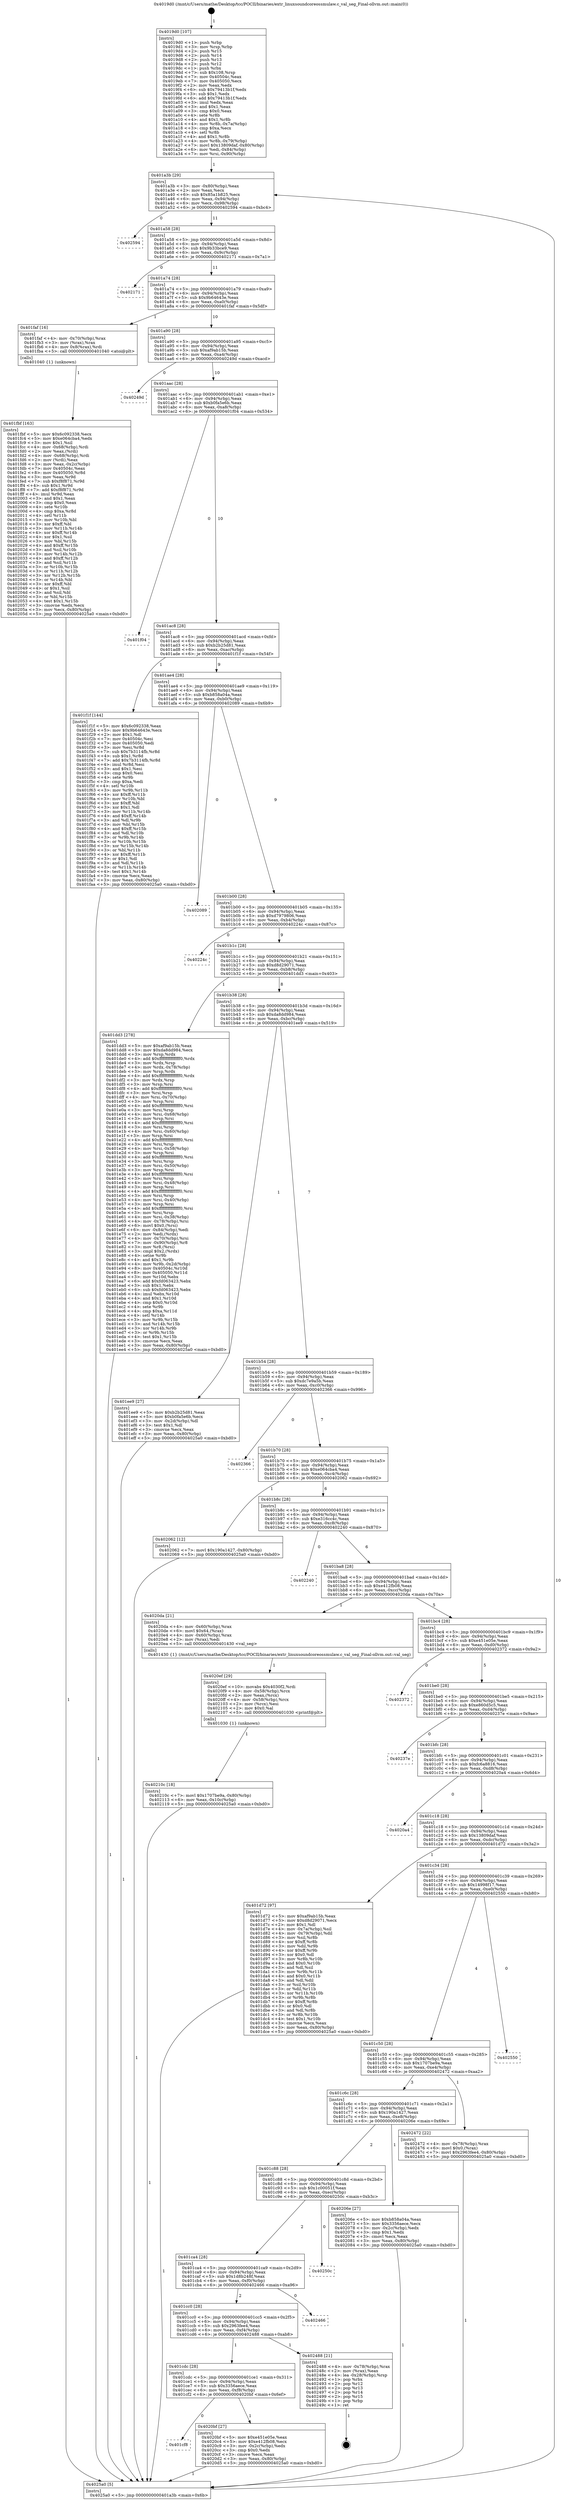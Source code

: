 digraph "0x4019d0" {
  label = "0x4019d0 (/mnt/c/Users/mathe/Desktop/tcc/POCII/binaries/extr_linuxsoundcoreossmulaw.c_val_seg_Final-ollvm.out::main(0))"
  labelloc = "t"
  node[shape=record]

  Entry [label="",width=0.3,height=0.3,shape=circle,fillcolor=black,style=filled]
  "0x401a3b" [label="{
     0x401a3b [29]\l
     | [instrs]\l
     &nbsp;&nbsp;0x401a3b \<+3\>: mov -0x80(%rbp),%eax\l
     &nbsp;&nbsp;0x401a3e \<+2\>: mov %eax,%ecx\l
     &nbsp;&nbsp;0x401a40 \<+6\>: sub $0x85a1b825,%ecx\l
     &nbsp;&nbsp;0x401a46 \<+6\>: mov %eax,-0x94(%rbp)\l
     &nbsp;&nbsp;0x401a4c \<+6\>: mov %ecx,-0x98(%rbp)\l
     &nbsp;&nbsp;0x401a52 \<+6\>: je 0000000000402594 \<main+0xbc4\>\l
  }"]
  "0x402594" [label="{
     0x402594\l
  }", style=dashed]
  "0x401a58" [label="{
     0x401a58 [28]\l
     | [instrs]\l
     &nbsp;&nbsp;0x401a58 \<+5\>: jmp 0000000000401a5d \<main+0x8d\>\l
     &nbsp;&nbsp;0x401a5d \<+6\>: mov -0x94(%rbp),%eax\l
     &nbsp;&nbsp;0x401a63 \<+5\>: sub $0x9b33bce9,%eax\l
     &nbsp;&nbsp;0x401a68 \<+6\>: mov %eax,-0x9c(%rbp)\l
     &nbsp;&nbsp;0x401a6e \<+6\>: je 0000000000402171 \<main+0x7a1\>\l
  }"]
  Exit [label="",width=0.3,height=0.3,shape=circle,fillcolor=black,style=filled,peripheries=2]
  "0x402171" [label="{
     0x402171\l
  }", style=dashed]
  "0x401a74" [label="{
     0x401a74 [28]\l
     | [instrs]\l
     &nbsp;&nbsp;0x401a74 \<+5\>: jmp 0000000000401a79 \<main+0xa9\>\l
     &nbsp;&nbsp;0x401a79 \<+6\>: mov -0x94(%rbp),%eax\l
     &nbsp;&nbsp;0x401a7f \<+5\>: sub $0x9b64643e,%eax\l
     &nbsp;&nbsp;0x401a84 \<+6\>: mov %eax,-0xa0(%rbp)\l
     &nbsp;&nbsp;0x401a8a \<+6\>: je 0000000000401faf \<main+0x5df\>\l
  }"]
  "0x40210c" [label="{
     0x40210c [18]\l
     | [instrs]\l
     &nbsp;&nbsp;0x40210c \<+7\>: movl $0x1707be9a,-0x80(%rbp)\l
     &nbsp;&nbsp;0x402113 \<+6\>: mov %eax,-0x10c(%rbp)\l
     &nbsp;&nbsp;0x402119 \<+5\>: jmp 00000000004025a0 \<main+0xbd0\>\l
  }"]
  "0x401faf" [label="{
     0x401faf [16]\l
     | [instrs]\l
     &nbsp;&nbsp;0x401faf \<+4\>: mov -0x70(%rbp),%rax\l
     &nbsp;&nbsp;0x401fb3 \<+3\>: mov (%rax),%rax\l
     &nbsp;&nbsp;0x401fb6 \<+4\>: mov 0x8(%rax),%rdi\l
     &nbsp;&nbsp;0x401fba \<+5\>: call 0000000000401040 \<atoi@plt\>\l
     | [calls]\l
     &nbsp;&nbsp;0x401040 \{1\} (unknown)\l
  }"]
  "0x401a90" [label="{
     0x401a90 [28]\l
     | [instrs]\l
     &nbsp;&nbsp;0x401a90 \<+5\>: jmp 0000000000401a95 \<main+0xc5\>\l
     &nbsp;&nbsp;0x401a95 \<+6\>: mov -0x94(%rbp),%eax\l
     &nbsp;&nbsp;0x401a9b \<+5\>: sub $0xaf9ab15b,%eax\l
     &nbsp;&nbsp;0x401aa0 \<+6\>: mov %eax,-0xa4(%rbp)\l
     &nbsp;&nbsp;0x401aa6 \<+6\>: je 000000000040249d \<main+0xacd\>\l
  }"]
  "0x4020ef" [label="{
     0x4020ef [29]\l
     | [instrs]\l
     &nbsp;&nbsp;0x4020ef \<+10\>: movabs $0x4030f2,%rdi\l
     &nbsp;&nbsp;0x4020f9 \<+4\>: mov -0x58(%rbp),%rcx\l
     &nbsp;&nbsp;0x4020fd \<+2\>: mov %eax,(%rcx)\l
     &nbsp;&nbsp;0x4020ff \<+4\>: mov -0x58(%rbp),%rcx\l
     &nbsp;&nbsp;0x402103 \<+2\>: mov (%rcx),%esi\l
     &nbsp;&nbsp;0x402105 \<+2\>: mov $0x0,%al\l
     &nbsp;&nbsp;0x402107 \<+5\>: call 0000000000401030 \<printf@plt\>\l
     | [calls]\l
     &nbsp;&nbsp;0x401030 \{1\} (unknown)\l
  }"]
  "0x40249d" [label="{
     0x40249d\l
  }", style=dashed]
  "0x401aac" [label="{
     0x401aac [28]\l
     | [instrs]\l
     &nbsp;&nbsp;0x401aac \<+5\>: jmp 0000000000401ab1 \<main+0xe1\>\l
     &nbsp;&nbsp;0x401ab1 \<+6\>: mov -0x94(%rbp),%eax\l
     &nbsp;&nbsp;0x401ab7 \<+5\>: sub $0xb0fa5e6b,%eax\l
     &nbsp;&nbsp;0x401abc \<+6\>: mov %eax,-0xa8(%rbp)\l
     &nbsp;&nbsp;0x401ac2 \<+6\>: je 0000000000401f04 \<main+0x534\>\l
  }"]
  "0x401cf8" [label="{
     0x401cf8\l
  }", style=dashed]
  "0x401f04" [label="{
     0x401f04\l
  }", style=dashed]
  "0x401ac8" [label="{
     0x401ac8 [28]\l
     | [instrs]\l
     &nbsp;&nbsp;0x401ac8 \<+5\>: jmp 0000000000401acd \<main+0xfd\>\l
     &nbsp;&nbsp;0x401acd \<+6\>: mov -0x94(%rbp),%eax\l
     &nbsp;&nbsp;0x401ad3 \<+5\>: sub $0xb2b25d81,%eax\l
     &nbsp;&nbsp;0x401ad8 \<+6\>: mov %eax,-0xac(%rbp)\l
     &nbsp;&nbsp;0x401ade \<+6\>: je 0000000000401f1f \<main+0x54f\>\l
  }"]
  "0x4020bf" [label="{
     0x4020bf [27]\l
     | [instrs]\l
     &nbsp;&nbsp;0x4020bf \<+5\>: mov $0xe451e05e,%eax\l
     &nbsp;&nbsp;0x4020c4 \<+5\>: mov $0xe412fb08,%ecx\l
     &nbsp;&nbsp;0x4020c9 \<+3\>: mov -0x2c(%rbp),%edx\l
     &nbsp;&nbsp;0x4020cc \<+3\>: cmp $0x0,%edx\l
     &nbsp;&nbsp;0x4020cf \<+3\>: cmove %ecx,%eax\l
     &nbsp;&nbsp;0x4020d2 \<+3\>: mov %eax,-0x80(%rbp)\l
     &nbsp;&nbsp;0x4020d5 \<+5\>: jmp 00000000004025a0 \<main+0xbd0\>\l
  }"]
  "0x401f1f" [label="{
     0x401f1f [144]\l
     | [instrs]\l
     &nbsp;&nbsp;0x401f1f \<+5\>: mov $0x6c092338,%eax\l
     &nbsp;&nbsp;0x401f24 \<+5\>: mov $0x9b64643e,%ecx\l
     &nbsp;&nbsp;0x401f29 \<+2\>: mov $0x1,%dl\l
     &nbsp;&nbsp;0x401f2b \<+7\>: mov 0x40504c,%esi\l
     &nbsp;&nbsp;0x401f32 \<+7\>: mov 0x405050,%edi\l
     &nbsp;&nbsp;0x401f39 \<+3\>: mov %esi,%r8d\l
     &nbsp;&nbsp;0x401f3c \<+7\>: sub $0x7b3114fb,%r8d\l
     &nbsp;&nbsp;0x401f43 \<+4\>: sub $0x1,%r8d\l
     &nbsp;&nbsp;0x401f47 \<+7\>: add $0x7b3114fb,%r8d\l
     &nbsp;&nbsp;0x401f4e \<+4\>: imul %r8d,%esi\l
     &nbsp;&nbsp;0x401f52 \<+3\>: and $0x1,%esi\l
     &nbsp;&nbsp;0x401f55 \<+3\>: cmp $0x0,%esi\l
     &nbsp;&nbsp;0x401f58 \<+4\>: sete %r9b\l
     &nbsp;&nbsp;0x401f5c \<+3\>: cmp $0xa,%edi\l
     &nbsp;&nbsp;0x401f5f \<+4\>: setl %r10b\l
     &nbsp;&nbsp;0x401f63 \<+3\>: mov %r9b,%r11b\l
     &nbsp;&nbsp;0x401f66 \<+4\>: xor $0xff,%r11b\l
     &nbsp;&nbsp;0x401f6a \<+3\>: mov %r10b,%bl\l
     &nbsp;&nbsp;0x401f6d \<+3\>: xor $0xff,%bl\l
     &nbsp;&nbsp;0x401f70 \<+3\>: xor $0x1,%dl\l
     &nbsp;&nbsp;0x401f73 \<+3\>: mov %r11b,%r14b\l
     &nbsp;&nbsp;0x401f76 \<+4\>: and $0xff,%r14b\l
     &nbsp;&nbsp;0x401f7a \<+3\>: and %dl,%r9b\l
     &nbsp;&nbsp;0x401f7d \<+3\>: mov %bl,%r15b\l
     &nbsp;&nbsp;0x401f80 \<+4\>: and $0xff,%r15b\l
     &nbsp;&nbsp;0x401f84 \<+3\>: and %dl,%r10b\l
     &nbsp;&nbsp;0x401f87 \<+3\>: or %r9b,%r14b\l
     &nbsp;&nbsp;0x401f8a \<+3\>: or %r10b,%r15b\l
     &nbsp;&nbsp;0x401f8d \<+3\>: xor %r15b,%r14b\l
     &nbsp;&nbsp;0x401f90 \<+3\>: or %bl,%r11b\l
     &nbsp;&nbsp;0x401f93 \<+4\>: xor $0xff,%r11b\l
     &nbsp;&nbsp;0x401f97 \<+3\>: or $0x1,%dl\l
     &nbsp;&nbsp;0x401f9a \<+3\>: and %dl,%r11b\l
     &nbsp;&nbsp;0x401f9d \<+3\>: or %r11b,%r14b\l
     &nbsp;&nbsp;0x401fa0 \<+4\>: test $0x1,%r14b\l
     &nbsp;&nbsp;0x401fa4 \<+3\>: cmovne %ecx,%eax\l
     &nbsp;&nbsp;0x401fa7 \<+3\>: mov %eax,-0x80(%rbp)\l
     &nbsp;&nbsp;0x401faa \<+5\>: jmp 00000000004025a0 \<main+0xbd0\>\l
  }"]
  "0x401ae4" [label="{
     0x401ae4 [28]\l
     | [instrs]\l
     &nbsp;&nbsp;0x401ae4 \<+5\>: jmp 0000000000401ae9 \<main+0x119\>\l
     &nbsp;&nbsp;0x401ae9 \<+6\>: mov -0x94(%rbp),%eax\l
     &nbsp;&nbsp;0x401aef \<+5\>: sub $0xb858a04a,%eax\l
     &nbsp;&nbsp;0x401af4 \<+6\>: mov %eax,-0xb0(%rbp)\l
     &nbsp;&nbsp;0x401afa \<+6\>: je 0000000000402089 \<main+0x6b9\>\l
  }"]
  "0x401cdc" [label="{
     0x401cdc [28]\l
     | [instrs]\l
     &nbsp;&nbsp;0x401cdc \<+5\>: jmp 0000000000401ce1 \<main+0x311\>\l
     &nbsp;&nbsp;0x401ce1 \<+6\>: mov -0x94(%rbp),%eax\l
     &nbsp;&nbsp;0x401ce7 \<+5\>: sub $0x3356aece,%eax\l
     &nbsp;&nbsp;0x401cec \<+6\>: mov %eax,-0xf8(%rbp)\l
     &nbsp;&nbsp;0x401cf2 \<+6\>: je 00000000004020bf \<main+0x6ef\>\l
  }"]
  "0x402089" [label="{
     0x402089\l
  }", style=dashed]
  "0x401b00" [label="{
     0x401b00 [28]\l
     | [instrs]\l
     &nbsp;&nbsp;0x401b00 \<+5\>: jmp 0000000000401b05 \<main+0x135\>\l
     &nbsp;&nbsp;0x401b05 \<+6\>: mov -0x94(%rbp),%eax\l
     &nbsp;&nbsp;0x401b0b \<+5\>: sub $0xd7979806,%eax\l
     &nbsp;&nbsp;0x401b10 \<+6\>: mov %eax,-0xb4(%rbp)\l
     &nbsp;&nbsp;0x401b16 \<+6\>: je 000000000040224c \<main+0x87c\>\l
  }"]
  "0x402488" [label="{
     0x402488 [21]\l
     | [instrs]\l
     &nbsp;&nbsp;0x402488 \<+4\>: mov -0x78(%rbp),%rax\l
     &nbsp;&nbsp;0x40248c \<+2\>: mov (%rax),%eax\l
     &nbsp;&nbsp;0x40248e \<+4\>: lea -0x28(%rbp),%rsp\l
     &nbsp;&nbsp;0x402492 \<+1\>: pop %rbx\l
     &nbsp;&nbsp;0x402493 \<+2\>: pop %r12\l
     &nbsp;&nbsp;0x402495 \<+2\>: pop %r13\l
     &nbsp;&nbsp;0x402497 \<+2\>: pop %r14\l
     &nbsp;&nbsp;0x402499 \<+2\>: pop %r15\l
     &nbsp;&nbsp;0x40249b \<+1\>: pop %rbp\l
     &nbsp;&nbsp;0x40249c \<+1\>: ret\l
  }"]
  "0x40224c" [label="{
     0x40224c\l
  }", style=dashed]
  "0x401b1c" [label="{
     0x401b1c [28]\l
     | [instrs]\l
     &nbsp;&nbsp;0x401b1c \<+5\>: jmp 0000000000401b21 \<main+0x151\>\l
     &nbsp;&nbsp;0x401b21 \<+6\>: mov -0x94(%rbp),%eax\l
     &nbsp;&nbsp;0x401b27 \<+5\>: sub $0xd8d29071,%eax\l
     &nbsp;&nbsp;0x401b2c \<+6\>: mov %eax,-0xb8(%rbp)\l
     &nbsp;&nbsp;0x401b32 \<+6\>: je 0000000000401dd3 \<main+0x403\>\l
  }"]
  "0x401cc0" [label="{
     0x401cc0 [28]\l
     | [instrs]\l
     &nbsp;&nbsp;0x401cc0 \<+5\>: jmp 0000000000401cc5 \<main+0x2f5\>\l
     &nbsp;&nbsp;0x401cc5 \<+6\>: mov -0x94(%rbp),%eax\l
     &nbsp;&nbsp;0x401ccb \<+5\>: sub $0x2963fee4,%eax\l
     &nbsp;&nbsp;0x401cd0 \<+6\>: mov %eax,-0xf4(%rbp)\l
     &nbsp;&nbsp;0x401cd6 \<+6\>: je 0000000000402488 \<main+0xab8\>\l
  }"]
  "0x401dd3" [label="{
     0x401dd3 [278]\l
     | [instrs]\l
     &nbsp;&nbsp;0x401dd3 \<+5\>: mov $0xaf9ab15b,%eax\l
     &nbsp;&nbsp;0x401dd8 \<+5\>: mov $0xda8dd984,%ecx\l
     &nbsp;&nbsp;0x401ddd \<+3\>: mov %rsp,%rdx\l
     &nbsp;&nbsp;0x401de0 \<+4\>: add $0xfffffffffffffff0,%rdx\l
     &nbsp;&nbsp;0x401de4 \<+3\>: mov %rdx,%rsp\l
     &nbsp;&nbsp;0x401de7 \<+4\>: mov %rdx,-0x78(%rbp)\l
     &nbsp;&nbsp;0x401deb \<+3\>: mov %rsp,%rdx\l
     &nbsp;&nbsp;0x401dee \<+4\>: add $0xfffffffffffffff0,%rdx\l
     &nbsp;&nbsp;0x401df2 \<+3\>: mov %rdx,%rsp\l
     &nbsp;&nbsp;0x401df5 \<+3\>: mov %rsp,%rsi\l
     &nbsp;&nbsp;0x401df8 \<+4\>: add $0xfffffffffffffff0,%rsi\l
     &nbsp;&nbsp;0x401dfc \<+3\>: mov %rsi,%rsp\l
     &nbsp;&nbsp;0x401dff \<+4\>: mov %rsi,-0x70(%rbp)\l
     &nbsp;&nbsp;0x401e03 \<+3\>: mov %rsp,%rsi\l
     &nbsp;&nbsp;0x401e06 \<+4\>: add $0xfffffffffffffff0,%rsi\l
     &nbsp;&nbsp;0x401e0a \<+3\>: mov %rsi,%rsp\l
     &nbsp;&nbsp;0x401e0d \<+4\>: mov %rsi,-0x68(%rbp)\l
     &nbsp;&nbsp;0x401e11 \<+3\>: mov %rsp,%rsi\l
     &nbsp;&nbsp;0x401e14 \<+4\>: add $0xfffffffffffffff0,%rsi\l
     &nbsp;&nbsp;0x401e18 \<+3\>: mov %rsi,%rsp\l
     &nbsp;&nbsp;0x401e1b \<+4\>: mov %rsi,-0x60(%rbp)\l
     &nbsp;&nbsp;0x401e1f \<+3\>: mov %rsp,%rsi\l
     &nbsp;&nbsp;0x401e22 \<+4\>: add $0xfffffffffffffff0,%rsi\l
     &nbsp;&nbsp;0x401e26 \<+3\>: mov %rsi,%rsp\l
     &nbsp;&nbsp;0x401e29 \<+4\>: mov %rsi,-0x58(%rbp)\l
     &nbsp;&nbsp;0x401e2d \<+3\>: mov %rsp,%rsi\l
     &nbsp;&nbsp;0x401e30 \<+4\>: add $0xfffffffffffffff0,%rsi\l
     &nbsp;&nbsp;0x401e34 \<+3\>: mov %rsi,%rsp\l
     &nbsp;&nbsp;0x401e37 \<+4\>: mov %rsi,-0x50(%rbp)\l
     &nbsp;&nbsp;0x401e3b \<+3\>: mov %rsp,%rsi\l
     &nbsp;&nbsp;0x401e3e \<+4\>: add $0xfffffffffffffff0,%rsi\l
     &nbsp;&nbsp;0x401e42 \<+3\>: mov %rsi,%rsp\l
     &nbsp;&nbsp;0x401e45 \<+4\>: mov %rsi,-0x48(%rbp)\l
     &nbsp;&nbsp;0x401e49 \<+3\>: mov %rsp,%rsi\l
     &nbsp;&nbsp;0x401e4c \<+4\>: add $0xfffffffffffffff0,%rsi\l
     &nbsp;&nbsp;0x401e50 \<+3\>: mov %rsi,%rsp\l
     &nbsp;&nbsp;0x401e53 \<+4\>: mov %rsi,-0x40(%rbp)\l
     &nbsp;&nbsp;0x401e57 \<+3\>: mov %rsp,%rsi\l
     &nbsp;&nbsp;0x401e5a \<+4\>: add $0xfffffffffffffff0,%rsi\l
     &nbsp;&nbsp;0x401e5e \<+3\>: mov %rsi,%rsp\l
     &nbsp;&nbsp;0x401e61 \<+4\>: mov %rsi,-0x38(%rbp)\l
     &nbsp;&nbsp;0x401e65 \<+4\>: mov -0x78(%rbp),%rsi\l
     &nbsp;&nbsp;0x401e69 \<+6\>: movl $0x0,(%rsi)\l
     &nbsp;&nbsp;0x401e6f \<+6\>: mov -0x84(%rbp),%edi\l
     &nbsp;&nbsp;0x401e75 \<+2\>: mov %edi,(%rdx)\l
     &nbsp;&nbsp;0x401e77 \<+4\>: mov -0x70(%rbp),%rsi\l
     &nbsp;&nbsp;0x401e7b \<+7\>: mov -0x90(%rbp),%r8\l
     &nbsp;&nbsp;0x401e82 \<+3\>: mov %r8,(%rsi)\l
     &nbsp;&nbsp;0x401e85 \<+3\>: cmpl $0x2,(%rdx)\l
     &nbsp;&nbsp;0x401e88 \<+4\>: setne %r9b\l
     &nbsp;&nbsp;0x401e8c \<+4\>: and $0x1,%r9b\l
     &nbsp;&nbsp;0x401e90 \<+4\>: mov %r9b,-0x2d(%rbp)\l
     &nbsp;&nbsp;0x401e94 \<+8\>: mov 0x40504c,%r10d\l
     &nbsp;&nbsp;0x401e9c \<+8\>: mov 0x405050,%r11d\l
     &nbsp;&nbsp;0x401ea4 \<+3\>: mov %r10d,%ebx\l
     &nbsp;&nbsp;0x401ea7 \<+6\>: add $0xfd063423,%ebx\l
     &nbsp;&nbsp;0x401ead \<+3\>: sub $0x1,%ebx\l
     &nbsp;&nbsp;0x401eb0 \<+6\>: sub $0xfd063423,%ebx\l
     &nbsp;&nbsp;0x401eb6 \<+4\>: imul %ebx,%r10d\l
     &nbsp;&nbsp;0x401eba \<+4\>: and $0x1,%r10d\l
     &nbsp;&nbsp;0x401ebe \<+4\>: cmp $0x0,%r10d\l
     &nbsp;&nbsp;0x401ec2 \<+4\>: sete %r9b\l
     &nbsp;&nbsp;0x401ec6 \<+4\>: cmp $0xa,%r11d\l
     &nbsp;&nbsp;0x401eca \<+4\>: setl %r14b\l
     &nbsp;&nbsp;0x401ece \<+3\>: mov %r9b,%r15b\l
     &nbsp;&nbsp;0x401ed1 \<+3\>: and %r14b,%r15b\l
     &nbsp;&nbsp;0x401ed4 \<+3\>: xor %r14b,%r9b\l
     &nbsp;&nbsp;0x401ed7 \<+3\>: or %r9b,%r15b\l
     &nbsp;&nbsp;0x401eda \<+4\>: test $0x1,%r15b\l
     &nbsp;&nbsp;0x401ede \<+3\>: cmovne %ecx,%eax\l
     &nbsp;&nbsp;0x401ee1 \<+3\>: mov %eax,-0x80(%rbp)\l
     &nbsp;&nbsp;0x401ee4 \<+5\>: jmp 00000000004025a0 \<main+0xbd0\>\l
  }"]
  "0x401b38" [label="{
     0x401b38 [28]\l
     | [instrs]\l
     &nbsp;&nbsp;0x401b38 \<+5\>: jmp 0000000000401b3d \<main+0x16d\>\l
     &nbsp;&nbsp;0x401b3d \<+6\>: mov -0x94(%rbp),%eax\l
     &nbsp;&nbsp;0x401b43 \<+5\>: sub $0xda8dd984,%eax\l
     &nbsp;&nbsp;0x401b48 \<+6\>: mov %eax,-0xbc(%rbp)\l
     &nbsp;&nbsp;0x401b4e \<+6\>: je 0000000000401ee9 \<main+0x519\>\l
  }"]
  "0x402466" [label="{
     0x402466\l
  }", style=dashed]
  "0x401ee9" [label="{
     0x401ee9 [27]\l
     | [instrs]\l
     &nbsp;&nbsp;0x401ee9 \<+5\>: mov $0xb2b25d81,%eax\l
     &nbsp;&nbsp;0x401eee \<+5\>: mov $0xb0fa5e6b,%ecx\l
     &nbsp;&nbsp;0x401ef3 \<+3\>: mov -0x2d(%rbp),%dl\l
     &nbsp;&nbsp;0x401ef6 \<+3\>: test $0x1,%dl\l
     &nbsp;&nbsp;0x401ef9 \<+3\>: cmovne %ecx,%eax\l
     &nbsp;&nbsp;0x401efc \<+3\>: mov %eax,-0x80(%rbp)\l
     &nbsp;&nbsp;0x401eff \<+5\>: jmp 00000000004025a0 \<main+0xbd0\>\l
  }"]
  "0x401b54" [label="{
     0x401b54 [28]\l
     | [instrs]\l
     &nbsp;&nbsp;0x401b54 \<+5\>: jmp 0000000000401b59 \<main+0x189\>\l
     &nbsp;&nbsp;0x401b59 \<+6\>: mov -0x94(%rbp),%eax\l
     &nbsp;&nbsp;0x401b5f \<+5\>: sub $0xdc7e9a5b,%eax\l
     &nbsp;&nbsp;0x401b64 \<+6\>: mov %eax,-0xc0(%rbp)\l
     &nbsp;&nbsp;0x401b6a \<+6\>: je 0000000000402366 \<main+0x996\>\l
  }"]
  "0x401ca4" [label="{
     0x401ca4 [28]\l
     | [instrs]\l
     &nbsp;&nbsp;0x401ca4 \<+5\>: jmp 0000000000401ca9 \<main+0x2d9\>\l
     &nbsp;&nbsp;0x401ca9 \<+6\>: mov -0x94(%rbp),%eax\l
     &nbsp;&nbsp;0x401caf \<+5\>: sub $0x1d8b248f,%eax\l
     &nbsp;&nbsp;0x401cb4 \<+6\>: mov %eax,-0xf0(%rbp)\l
     &nbsp;&nbsp;0x401cba \<+6\>: je 0000000000402466 \<main+0xa96\>\l
  }"]
  "0x402366" [label="{
     0x402366\l
  }", style=dashed]
  "0x401b70" [label="{
     0x401b70 [28]\l
     | [instrs]\l
     &nbsp;&nbsp;0x401b70 \<+5\>: jmp 0000000000401b75 \<main+0x1a5\>\l
     &nbsp;&nbsp;0x401b75 \<+6\>: mov -0x94(%rbp),%eax\l
     &nbsp;&nbsp;0x401b7b \<+5\>: sub $0xe064cba4,%eax\l
     &nbsp;&nbsp;0x401b80 \<+6\>: mov %eax,-0xc4(%rbp)\l
     &nbsp;&nbsp;0x401b86 \<+6\>: je 0000000000402062 \<main+0x692\>\l
  }"]
  "0x40250c" [label="{
     0x40250c\l
  }", style=dashed]
  "0x402062" [label="{
     0x402062 [12]\l
     | [instrs]\l
     &nbsp;&nbsp;0x402062 \<+7\>: movl $0x190a1427,-0x80(%rbp)\l
     &nbsp;&nbsp;0x402069 \<+5\>: jmp 00000000004025a0 \<main+0xbd0\>\l
  }"]
  "0x401b8c" [label="{
     0x401b8c [28]\l
     | [instrs]\l
     &nbsp;&nbsp;0x401b8c \<+5\>: jmp 0000000000401b91 \<main+0x1c1\>\l
     &nbsp;&nbsp;0x401b91 \<+6\>: mov -0x94(%rbp),%eax\l
     &nbsp;&nbsp;0x401b97 \<+5\>: sub $0xe316cc4c,%eax\l
     &nbsp;&nbsp;0x401b9c \<+6\>: mov %eax,-0xc8(%rbp)\l
     &nbsp;&nbsp;0x401ba2 \<+6\>: je 0000000000402240 \<main+0x870\>\l
  }"]
  "0x401c88" [label="{
     0x401c88 [28]\l
     | [instrs]\l
     &nbsp;&nbsp;0x401c88 \<+5\>: jmp 0000000000401c8d \<main+0x2bd\>\l
     &nbsp;&nbsp;0x401c8d \<+6\>: mov -0x94(%rbp),%eax\l
     &nbsp;&nbsp;0x401c93 \<+5\>: sub $0x1c00051f,%eax\l
     &nbsp;&nbsp;0x401c98 \<+6\>: mov %eax,-0xec(%rbp)\l
     &nbsp;&nbsp;0x401c9e \<+6\>: je 000000000040250c \<main+0xb3c\>\l
  }"]
  "0x402240" [label="{
     0x402240\l
  }", style=dashed]
  "0x401ba8" [label="{
     0x401ba8 [28]\l
     | [instrs]\l
     &nbsp;&nbsp;0x401ba8 \<+5\>: jmp 0000000000401bad \<main+0x1dd\>\l
     &nbsp;&nbsp;0x401bad \<+6\>: mov -0x94(%rbp),%eax\l
     &nbsp;&nbsp;0x401bb3 \<+5\>: sub $0xe412fb08,%eax\l
     &nbsp;&nbsp;0x401bb8 \<+6\>: mov %eax,-0xcc(%rbp)\l
     &nbsp;&nbsp;0x401bbe \<+6\>: je 00000000004020da \<main+0x70a\>\l
  }"]
  "0x40206e" [label="{
     0x40206e [27]\l
     | [instrs]\l
     &nbsp;&nbsp;0x40206e \<+5\>: mov $0xb858a04a,%eax\l
     &nbsp;&nbsp;0x402073 \<+5\>: mov $0x3356aece,%ecx\l
     &nbsp;&nbsp;0x402078 \<+3\>: mov -0x2c(%rbp),%edx\l
     &nbsp;&nbsp;0x40207b \<+3\>: cmp $0x1,%edx\l
     &nbsp;&nbsp;0x40207e \<+3\>: cmovl %ecx,%eax\l
     &nbsp;&nbsp;0x402081 \<+3\>: mov %eax,-0x80(%rbp)\l
     &nbsp;&nbsp;0x402084 \<+5\>: jmp 00000000004025a0 \<main+0xbd0\>\l
  }"]
  "0x4020da" [label="{
     0x4020da [21]\l
     | [instrs]\l
     &nbsp;&nbsp;0x4020da \<+4\>: mov -0x60(%rbp),%rax\l
     &nbsp;&nbsp;0x4020de \<+6\>: movl $0x64,(%rax)\l
     &nbsp;&nbsp;0x4020e4 \<+4\>: mov -0x60(%rbp),%rax\l
     &nbsp;&nbsp;0x4020e8 \<+2\>: mov (%rax),%edi\l
     &nbsp;&nbsp;0x4020ea \<+5\>: call 0000000000401430 \<val_seg\>\l
     | [calls]\l
     &nbsp;&nbsp;0x401430 \{1\} (/mnt/c/Users/mathe/Desktop/tcc/POCII/binaries/extr_linuxsoundcoreossmulaw.c_val_seg_Final-ollvm.out::val_seg)\l
  }"]
  "0x401bc4" [label="{
     0x401bc4 [28]\l
     | [instrs]\l
     &nbsp;&nbsp;0x401bc4 \<+5\>: jmp 0000000000401bc9 \<main+0x1f9\>\l
     &nbsp;&nbsp;0x401bc9 \<+6\>: mov -0x94(%rbp),%eax\l
     &nbsp;&nbsp;0x401bcf \<+5\>: sub $0xe451e05e,%eax\l
     &nbsp;&nbsp;0x401bd4 \<+6\>: mov %eax,-0xd0(%rbp)\l
     &nbsp;&nbsp;0x401bda \<+6\>: je 0000000000402372 \<main+0x9a2\>\l
  }"]
  "0x401c6c" [label="{
     0x401c6c [28]\l
     | [instrs]\l
     &nbsp;&nbsp;0x401c6c \<+5\>: jmp 0000000000401c71 \<main+0x2a1\>\l
     &nbsp;&nbsp;0x401c71 \<+6\>: mov -0x94(%rbp),%eax\l
     &nbsp;&nbsp;0x401c77 \<+5\>: sub $0x190a1427,%eax\l
     &nbsp;&nbsp;0x401c7c \<+6\>: mov %eax,-0xe8(%rbp)\l
     &nbsp;&nbsp;0x401c82 \<+6\>: je 000000000040206e \<main+0x69e\>\l
  }"]
  "0x402372" [label="{
     0x402372\l
  }", style=dashed]
  "0x401be0" [label="{
     0x401be0 [28]\l
     | [instrs]\l
     &nbsp;&nbsp;0x401be0 \<+5\>: jmp 0000000000401be5 \<main+0x215\>\l
     &nbsp;&nbsp;0x401be5 \<+6\>: mov -0x94(%rbp),%eax\l
     &nbsp;&nbsp;0x401beb \<+5\>: sub $0xe860d5c5,%eax\l
     &nbsp;&nbsp;0x401bf0 \<+6\>: mov %eax,-0xd4(%rbp)\l
     &nbsp;&nbsp;0x401bf6 \<+6\>: je 000000000040237e \<main+0x9ae\>\l
  }"]
  "0x402472" [label="{
     0x402472 [22]\l
     | [instrs]\l
     &nbsp;&nbsp;0x402472 \<+4\>: mov -0x78(%rbp),%rax\l
     &nbsp;&nbsp;0x402476 \<+6\>: movl $0x0,(%rax)\l
     &nbsp;&nbsp;0x40247c \<+7\>: movl $0x2963fee4,-0x80(%rbp)\l
     &nbsp;&nbsp;0x402483 \<+5\>: jmp 00000000004025a0 \<main+0xbd0\>\l
  }"]
  "0x40237e" [label="{
     0x40237e\l
  }", style=dashed]
  "0x401bfc" [label="{
     0x401bfc [28]\l
     | [instrs]\l
     &nbsp;&nbsp;0x401bfc \<+5\>: jmp 0000000000401c01 \<main+0x231\>\l
     &nbsp;&nbsp;0x401c01 \<+6\>: mov -0x94(%rbp),%eax\l
     &nbsp;&nbsp;0x401c07 \<+5\>: sub $0xfc6a8816,%eax\l
     &nbsp;&nbsp;0x401c0c \<+6\>: mov %eax,-0xd8(%rbp)\l
     &nbsp;&nbsp;0x401c12 \<+6\>: je 00000000004020a4 \<main+0x6d4\>\l
  }"]
  "0x401c50" [label="{
     0x401c50 [28]\l
     | [instrs]\l
     &nbsp;&nbsp;0x401c50 \<+5\>: jmp 0000000000401c55 \<main+0x285\>\l
     &nbsp;&nbsp;0x401c55 \<+6\>: mov -0x94(%rbp),%eax\l
     &nbsp;&nbsp;0x401c5b \<+5\>: sub $0x1707be9a,%eax\l
     &nbsp;&nbsp;0x401c60 \<+6\>: mov %eax,-0xe4(%rbp)\l
     &nbsp;&nbsp;0x401c66 \<+6\>: je 0000000000402472 \<main+0xaa2\>\l
  }"]
  "0x4020a4" [label="{
     0x4020a4\l
  }", style=dashed]
  "0x401c18" [label="{
     0x401c18 [28]\l
     | [instrs]\l
     &nbsp;&nbsp;0x401c18 \<+5\>: jmp 0000000000401c1d \<main+0x24d\>\l
     &nbsp;&nbsp;0x401c1d \<+6\>: mov -0x94(%rbp),%eax\l
     &nbsp;&nbsp;0x401c23 \<+5\>: sub $0x13809daf,%eax\l
     &nbsp;&nbsp;0x401c28 \<+6\>: mov %eax,-0xdc(%rbp)\l
     &nbsp;&nbsp;0x401c2e \<+6\>: je 0000000000401d72 \<main+0x3a2\>\l
  }"]
  "0x402550" [label="{
     0x402550\l
  }", style=dashed]
  "0x401d72" [label="{
     0x401d72 [97]\l
     | [instrs]\l
     &nbsp;&nbsp;0x401d72 \<+5\>: mov $0xaf9ab15b,%eax\l
     &nbsp;&nbsp;0x401d77 \<+5\>: mov $0xd8d29071,%ecx\l
     &nbsp;&nbsp;0x401d7c \<+2\>: mov $0x1,%dl\l
     &nbsp;&nbsp;0x401d7e \<+4\>: mov -0x7a(%rbp),%sil\l
     &nbsp;&nbsp;0x401d82 \<+4\>: mov -0x79(%rbp),%dil\l
     &nbsp;&nbsp;0x401d86 \<+3\>: mov %sil,%r8b\l
     &nbsp;&nbsp;0x401d89 \<+4\>: xor $0xff,%r8b\l
     &nbsp;&nbsp;0x401d8d \<+3\>: mov %dil,%r9b\l
     &nbsp;&nbsp;0x401d90 \<+4\>: xor $0xff,%r9b\l
     &nbsp;&nbsp;0x401d94 \<+3\>: xor $0x0,%dl\l
     &nbsp;&nbsp;0x401d97 \<+3\>: mov %r8b,%r10b\l
     &nbsp;&nbsp;0x401d9a \<+4\>: and $0x0,%r10b\l
     &nbsp;&nbsp;0x401d9e \<+3\>: and %dl,%sil\l
     &nbsp;&nbsp;0x401da1 \<+3\>: mov %r9b,%r11b\l
     &nbsp;&nbsp;0x401da4 \<+4\>: and $0x0,%r11b\l
     &nbsp;&nbsp;0x401da8 \<+3\>: and %dl,%dil\l
     &nbsp;&nbsp;0x401dab \<+3\>: or %sil,%r10b\l
     &nbsp;&nbsp;0x401dae \<+3\>: or %dil,%r11b\l
     &nbsp;&nbsp;0x401db1 \<+3\>: xor %r11b,%r10b\l
     &nbsp;&nbsp;0x401db4 \<+3\>: or %r9b,%r8b\l
     &nbsp;&nbsp;0x401db7 \<+4\>: xor $0xff,%r8b\l
     &nbsp;&nbsp;0x401dbb \<+3\>: or $0x0,%dl\l
     &nbsp;&nbsp;0x401dbe \<+3\>: and %dl,%r8b\l
     &nbsp;&nbsp;0x401dc1 \<+3\>: or %r8b,%r10b\l
     &nbsp;&nbsp;0x401dc4 \<+4\>: test $0x1,%r10b\l
     &nbsp;&nbsp;0x401dc8 \<+3\>: cmovne %ecx,%eax\l
     &nbsp;&nbsp;0x401dcb \<+3\>: mov %eax,-0x80(%rbp)\l
     &nbsp;&nbsp;0x401dce \<+5\>: jmp 00000000004025a0 \<main+0xbd0\>\l
  }"]
  "0x401c34" [label="{
     0x401c34 [28]\l
     | [instrs]\l
     &nbsp;&nbsp;0x401c34 \<+5\>: jmp 0000000000401c39 \<main+0x269\>\l
     &nbsp;&nbsp;0x401c39 \<+6\>: mov -0x94(%rbp),%eax\l
     &nbsp;&nbsp;0x401c3f \<+5\>: sub $0x14998f17,%eax\l
     &nbsp;&nbsp;0x401c44 \<+6\>: mov %eax,-0xe0(%rbp)\l
     &nbsp;&nbsp;0x401c4a \<+6\>: je 0000000000402550 \<main+0xb80\>\l
  }"]
  "0x4025a0" [label="{
     0x4025a0 [5]\l
     | [instrs]\l
     &nbsp;&nbsp;0x4025a0 \<+5\>: jmp 0000000000401a3b \<main+0x6b\>\l
  }"]
  "0x4019d0" [label="{
     0x4019d0 [107]\l
     | [instrs]\l
     &nbsp;&nbsp;0x4019d0 \<+1\>: push %rbp\l
     &nbsp;&nbsp;0x4019d1 \<+3\>: mov %rsp,%rbp\l
     &nbsp;&nbsp;0x4019d4 \<+2\>: push %r15\l
     &nbsp;&nbsp;0x4019d6 \<+2\>: push %r14\l
     &nbsp;&nbsp;0x4019d8 \<+2\>: push %r13\l
     &nbsp;&nbsp;0x4019da \<+2\>: push %r12\l
     &nbsp;&nbsp;0x4019dc \<+1\>: push %rbx\l
     &nbsp;&nbsp;0x4019dd \<+7\>: sub $0x108,%rsp\l
     &nbsp;&nbsp;0x4019e4 \<+7\>: mov 0x40504c,%eax\l
     &nbsp;&nbsp;0x4019eb \<+7\>: mov 0x405050,%ecx\l
     &nbsp;&nbsp;0x4019f2 \<+2\>: mov %eax,%edx\l
     &nbsp;&nbsp;0x4019f4 \<+6\>: sub $0x79413b1f,%edx\l
     &nbsp;&nbsp;0x4019fa \<+3\>: sub $0x1,%edx\l
     &nbsp;&nbsp;0x4019fd \<+6\>: add $0x79413b1f,%edx\l
     &nbsp;&nbsp;0x401a03 \<+3\>: imul %edx,%eax\l
     &nbsp;&nbsp;0x401a06 \<+3\>: and $0x1,%eax\l
     &nbsp;&nbsp;0x401a09 \<+3\>: cmp $0x0,%eax\l
     &nbsp;&nbsp;0x401a0c \<+4\>: sete %r8b\l
     &nbsp;&nbsp;0x401a10 \<+4\>: and $0x1,%r8b\l
     &nbsp;&nbsp;0x401a14 \<+4\>: mov %r8b,-0x7a(%rbp)\l
     &nbsp;&nbsp;0x401a18 \<+3\>: cmp $0xa,%ecx\l
     &nbsp;&nbsp;0x401a1b \<+4\>: setl %r8b\l
     &nbsp;&nbsp;0x401a1f \<+4\>: and $0x1,%r8b\l
     &nbsp;&nbsp;0x401a23 \<+4\>: mov %r8b,-0x79(%rbp)\l
     &nbsp;&nbsp;0x401a27 \<+7\>: movl $0x13809daf,-0x80(%rbp)\l
     &nbsp;&nbsp;0x401a2e \<+6\>: mov %edi,-0x84(%rbp)\l
     &nbsp;&nbsp;0x401a34 \<+7\>: mov %rsi,-0x90(%rbp)\l
  }"]
  "0x401fbf" [label="{
     0x401fbf [163]\l
     | [instrs]\l
     &nbsp;&nbsp;0x401fbf \<+5\>: mov $0x6c092338,%ecx\l
     &nbsp;&nbsp;0x401fc4 \<+5\>: mov $0xe064cba4,%edx\l
     &nbsp;&nbsp;0x401fc9 \<+3\>: mov $0x1,%sil\l
     &nbsp;&nbsp;0x401fcc \<+4\>: mov -0x68(%rbp),%rdi\l
     &nbsp;&nbsp;0x401fd0 \<+2\>: mov %eax,(%rdi)\l
     &nbsp;&nbsp;0x401fd2 \<+4\>: mov -0x68(%rbp),%rdi\l
     &nbsp;&nbsp;0x401fd6 \<+2\>: mov (%rdi),%eax\l
     &nbsp;&nbsp;0x401fd8 \<+3\>: mov %eax,-0x2c(%rbp)\l
     &nbsp;&nbsp;0x401fdb \<+7\>: mov 0x40504c,%eax\l
     &nbsp;&nbsp;0x401fe2 \<+8\>: mov 0x405050,%r8d\l
     &nbsp;&nbsp;0x401fea \<+3\>: mov %eax,%r9d\l
     &nbsp;&nbsp;0x401fed \<+7\>: sub $0xf8f871,%r9d\l
     &nbsp;&nbsp;0x401ff4 \<+4\>: sub $0x1,%r9d\l
     &nbsp;&nbsp;0x401ff8 \<+7\>: add $0xf8f871,%r9d\l
     &nbsp;&nbsp;0x401fff \<+4\>: imul %r9d,%eax\l
     &nbsp;&nbsp;0x402003 \<+3\>: and $0x1,%eax\l
     &nbsp;&nbsp;0x402006 \<+3\>: cmp $0x0,%eax\l
     &nbsp;&nbsp;0x402009 \<+4\>: sete %r10b\l
     &nbsp;&nbsp;0x40200d \<+4\>: cmp $0xa,%r8d\l
     &nbsp;&nbsp;0x402011 \<+4\>: setl %r11b\l
     &nbsp;&nbsp;0x402015 \<+3\>: mov %r10b,%bl\l
     &nbsp;&nbsp;0x402018 \<+3\>: xor $0xff,%bl\l
     &nbsp;&nbsp;0x40201b \<+3\>: mov %r11b,%r14b\l
     &nbsp;&nbsp;0x40201e \<+4\>: xor $0xff,%r14b\l
     &nbsp;&nbsp;0x402022 \<+4\>: xor $0x1,%sil\l
     &nbsp;&nbsp;0x402026 \<+3\>: mov %bl,%r15b\l
     &nbsp;&nbsp;0x402029 \<+4\>: and $0xff,%r15b\l
     &nbsp;&nbsp;0x40202d \<+3\>: and %sil,%r10b\l
     &nbsp;&nbsp;0x402030 \<+3\>: mov %r14b,%r12b\l
     &nbsp;&nbsp;0x402033 \<+4\>: and $0xff,%r12b\l
     &nbsp;&nbsp;0x402037 \<+3\>: and %sil,%r11b\l
     &nbsp;&nbsp;0x40203a \<+3\>: or %r10b,%r15b\l
     &nbsp;&nbsp;0x40203d \<+3\>: or %r11b,%r12b\l
     &nbsp;&nbsp;0x402040 \<+3\>: xor %r12b,%r15b\l
     &nbsp;&nbsp;0x402043 \<+3\>: or %r14b,%bl\l
     &nbsp;&nbsp;0x402046 \<+3\>: xor $0xff,%bl\l
     &nbsp;&nbsp;0x402049 \<+4\>: or $0x1,%sil\l
     &nbsp;&nbsp;0x40204d \<+3\>: and %sil,%bl\l
     &nbsp;&nbsp;0x402050 \<+3\>: or %bl,%r15b\l
     &nbsp;&nbsp;0x402053 \<+4\>: test $0x1,%r15b\l
     &nbsp;&nbsp;0x402057 \<+3\>: cmovne %edx,%ecx\l
     &nbsp;&nbsp;0x40205a \<+3\>: mov %ecx,-0x80(%rbp)\l
     &nbsp;&nbsp;0x40205d \<+5\>: jmp 00000000004025a0 \<main+0xbd0\>\l
  }"]
  Entry -> "0x4019d0" [label=" 1"]
  "0x401a3b" -> "0x402594" [label=" 0"]
  "0x401a3b" -> "0x401a58" [label=" 11"]
  "0x402488" -> Exit [label=" 1"]
  "0x401a58" -> "0x402171" [label=" 0"]
  "0x401a58" -> "0x401a74" [label=" 11"]
  "0x402472" -> "0x4025a0" [label=" 1"]
  "0x401a74" -> "0x401faf" [label=" 1"]
  "0x401a74" -> "0x401a90" [label=" 10"]
  "0x40210c" -> "0x4025a0" [label=" 1"]
  "0x401a90" -> "0x40249d" [label=" 0"]
  "0x401a90" -> "0x401aac" [label=" 10"]
  "0x4020ef" -> "0x40210c" [label=" 1"]
  "0x401aac" -> "0x401f04" [label=" 0"]
  "0x401aac" -> "0x401ac8" [label=" 10"]
  "0x4020da" -> "0x4020ef" [label=" 1"]
  "0x401ac8" -> "0x401f1f" [label=" 1"]
  "0x401ac8" -> "0x401ae4" [label=" 9"]
  "0x4020bf" -> "0x4025a0" [label=" 1"]
  "0x401ae4" -> "0x402089" [label=" 0"]
  "0x401ae4" -> "0x401b00" [label=" 9"]
  "0x401cdc" -> "0x4020bf" [label=" 1"]
  "0x401b00" -> "0x40224c" [label=" 0"]
  "0x401b00" -> "0x401b1c" [label=" 9"]
  "0x401cdc" -> "0x401cf8" [label=" 0"]
  "0x401b1c" -> "0x401dd3" [label=" 1"]
  "0x401b1c" -> "0x401b38" [label=" 8"]
  "0x401cc0" -> "0x402488" [label=" 1"]
  "0x401b38" -> "0x401ee9" [label=" 1"]
  "0x401b38" -> "0x401b54" [label=" 7"]
  "0x401cc0" -> "0x401cdc" [label=" 1"]
  "0x401b54" -> "0x402366" [label=" 0"]
  "0x401b54" -> "0x401b70" [label=" 7"]
  "0x401ca4" -> "0x402466" [label=" 0"]
  "0x401b70" -> "0x402062" [label=" 1"]
  "0x401b70" -> "0x401b8c" [label=" 6"]
  "0x401ca4" -> "0x401cc0" [label=" 2"]
  "0x401b8c" -> "0x402240" [label=" 0"]
  "0x401b8c" -> "0x401ba8" [label=" 6"]
  "0x401c88" -> "0x40250c" [label=" 0"]
  "0x401ba8" -> "0x4020da" [label=" 1"]
  "0x401ba8" -> "0x401bc4" [label=" 5"]
  "0x401c88" -> "0x401ca4" [label=" 2"]
  "0x401bc4" -> "0x402372" [label=" 0"]
  "0x401bc4" -> "0x401be0" [label=" 5"]
  "0x401c6c" -> "0x401c88" [label=" 2"]
  "0x401be0" -> "0x40237e" [label=" 0"]
  "0x401be0" -> "0x401bfc" [label=" 5"]
  "0x401c6c" -> "0x40206e" [label=" 1"]
  "0x401bfc" -> "0x4020a4" [label=" 0"]
  "0x401bfc" -> "0x401c18" [label=" 5"]
  "0x401c50" -> "0x401c6c" [label=" 3"]
  "0x401c18" -> "0x401d72" [label=" 1"]
  "0x401c18" -> "0x401c34" [label=" 4"]
  "0x401d72" -> "0x4025a0" [label=" 1"]
  "0x4019d0" -> "0x401a3b" [label=" 1"]
  "0x4025a0" -> "0x401a3b" [label=" 10"]
  "0x401c50" -> "0x402472" [label=" 1"]
  "0x401dd3" -> "0x4025a0" [label=" 1"]
  "0x401ee9" -> "0x4025a0" [label=" 1"]
  "0x401f1f" -> "0x4025a0" [label=" 1"]
  "0x401faf" -> "0x401fbf" [label=" 1"]
  "0x401fbf" -> "0x4025a0" [label=" 1"]
  "0x402062" -> "0x4025a0" [label=" 1"]
  "0x40206e" -> "0x4025a0" [label=" 1"]
  "0x401c34" -> "0x402550" [label=" 0"]
  "0x401c34" -> "0x401c50" [label=" 4"]
}
